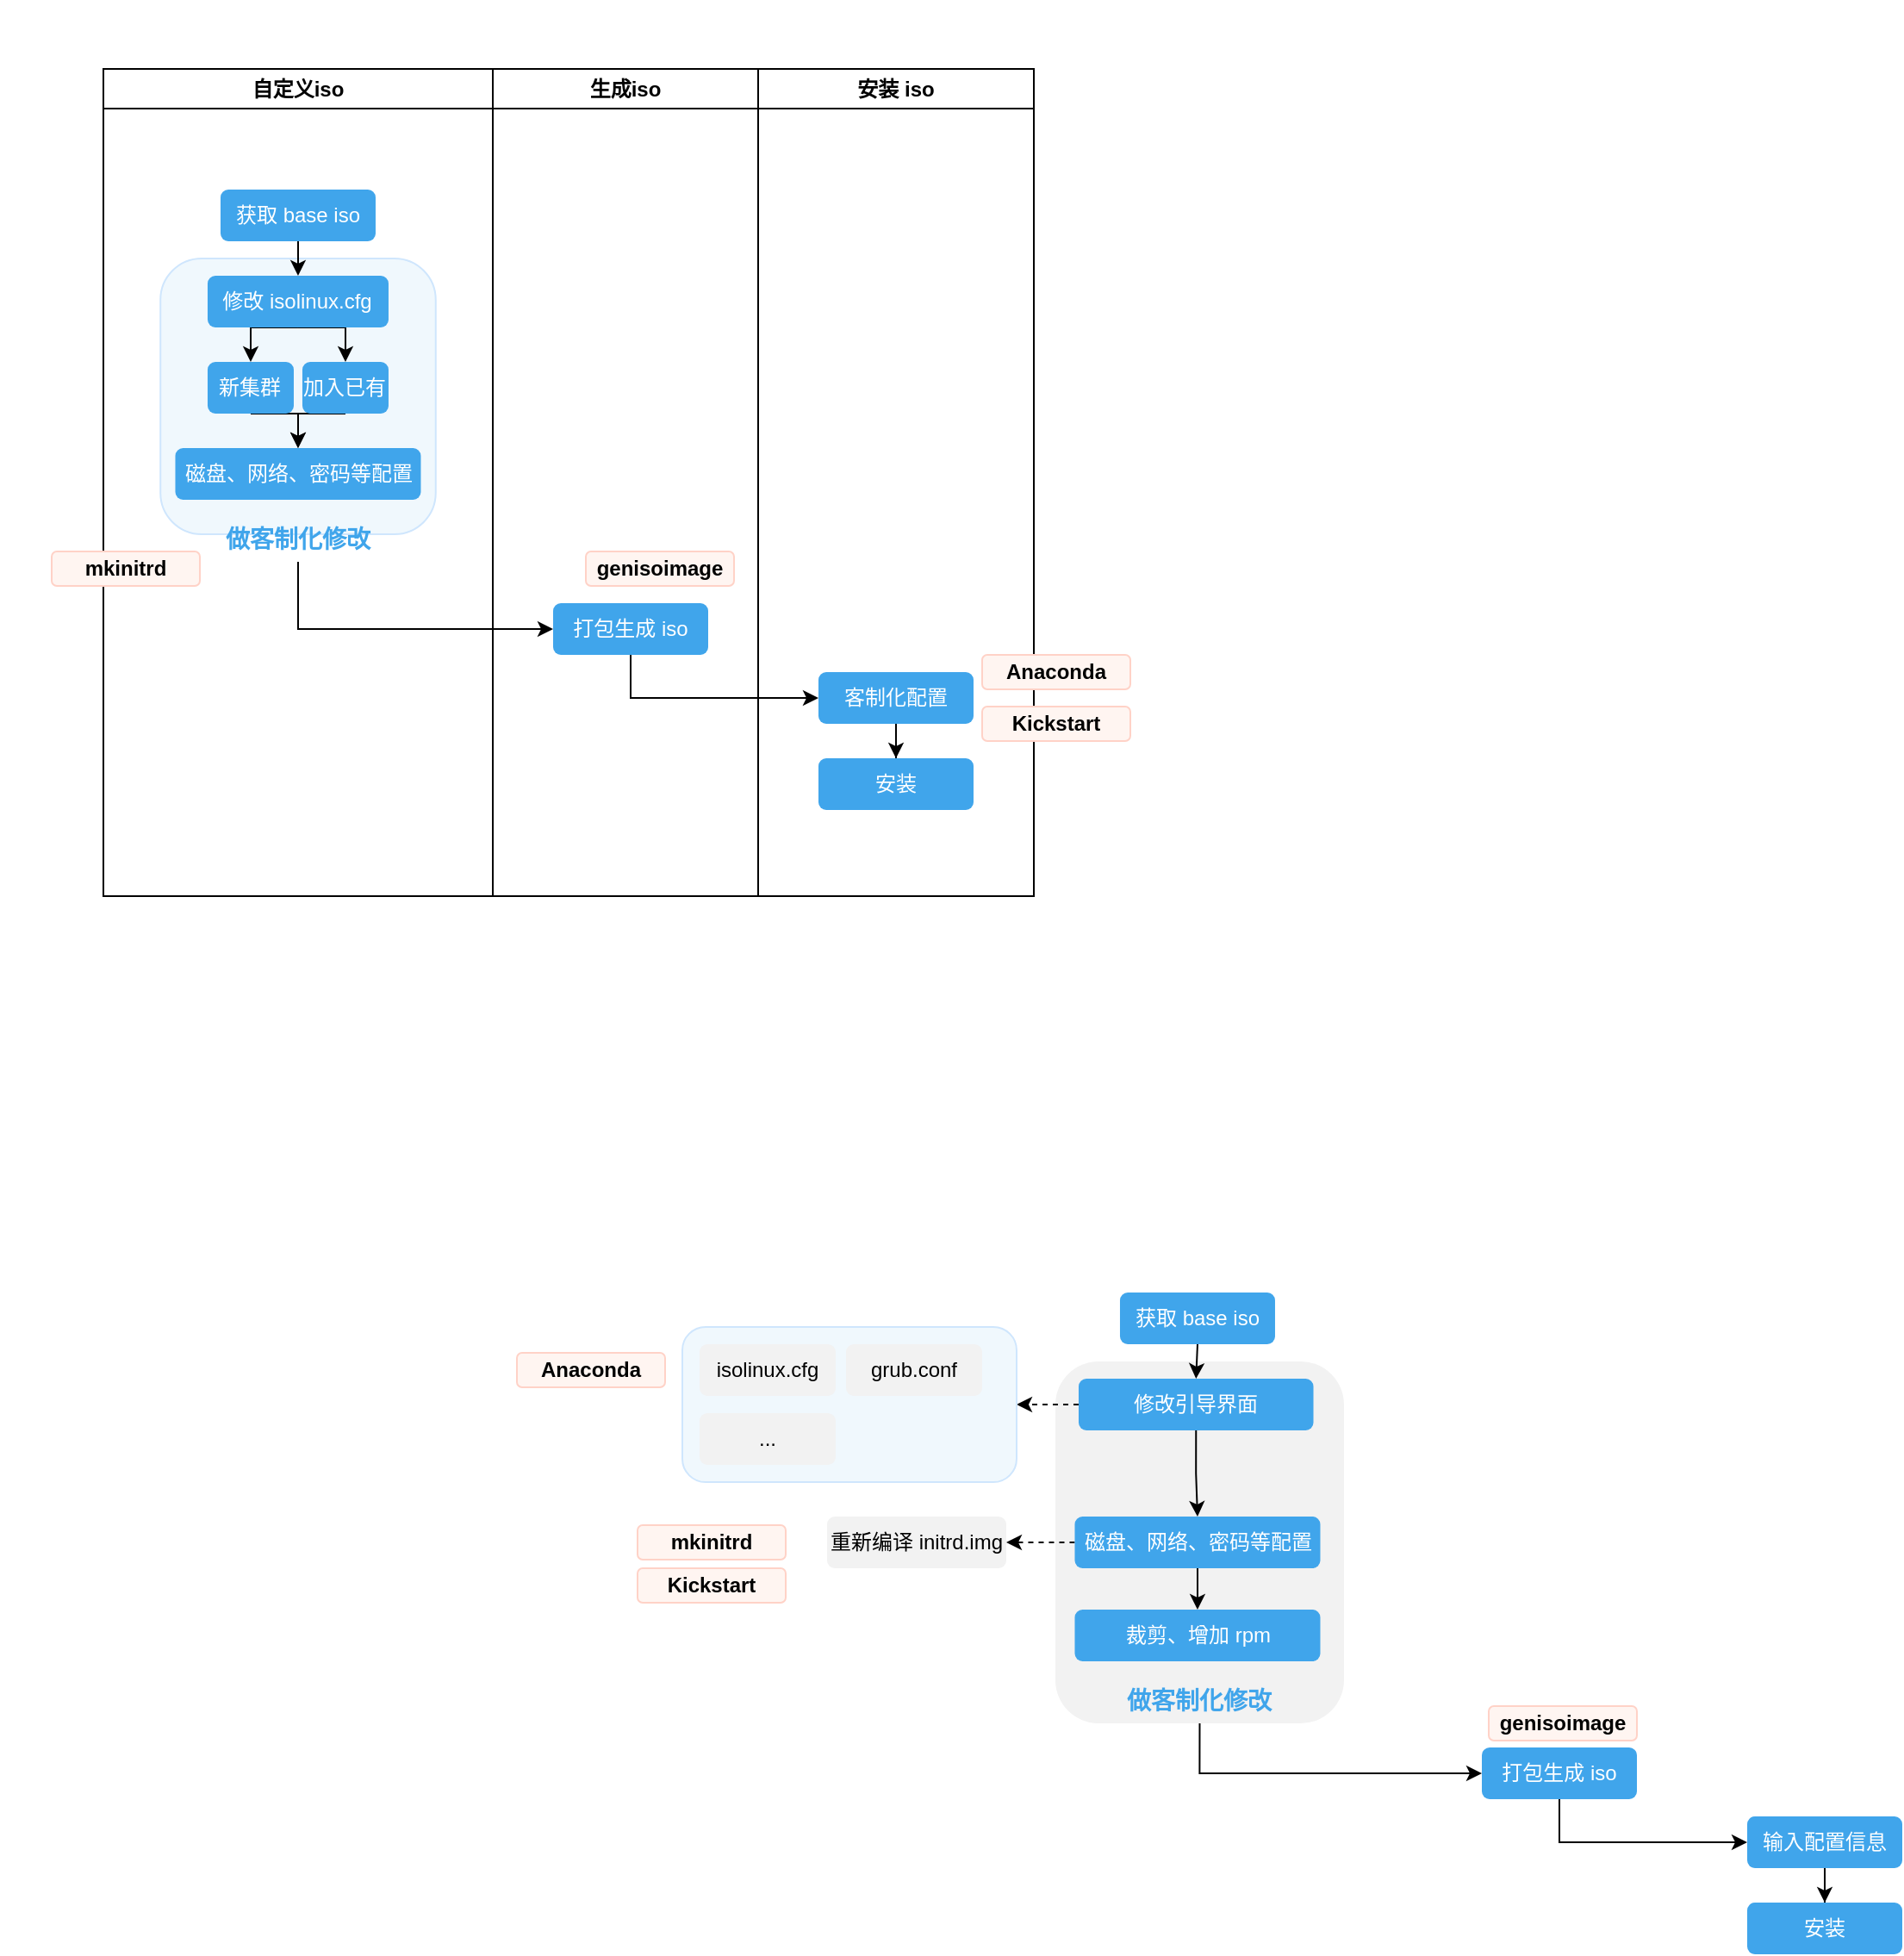 <mxfile version="21.5.0" type="device">
  <diagram name="第 1 页" id="XOo9WsLInw8IkKVvpxEV">
    <mxGraphModel dx="1816" dy="818" grid="0" gridSize="10" guides="1" tooltips="1" connect="1" arrows="1" fold="1" page="0" pageScale="1" pageWidth="827" pageHeight="1169" math="0" shadow="0">
      <root>
        <mxCell id="0" />
        <mxCell id="1" parent="0" />
        <mxCell id="NHebdgFzCEtWbn9ORVD--75" value="" style="rounded=1;whiteSpace=wrap;html=1;fillColor=#F2F2F2;strokeColor=none;" vertex="1" parent="1">
          <mxGeometry x="582.49" y="880" width="167.51" height="210" as="geometry" />
        </mxCell>
        <mxCell id="NHebdgFzCEtWbn9ORVD--34" value="" style="rounded=0;whiteSpace=wrap;html=1;strokeColor=none;" vertex="1" parent="1">
          <mxGeometry x="-30" y="90" width="710" height="570" as="geometry" />
        </mxCell>
        <mxCell id="NHebdgFzCEtWbn9ORVD--1" value="自定义iso" style="swimlane;whiteSpace=wrap;html=1;" vertex="1" parent="1">
          <mxGeometry x="30" y="130" width="226" height="480" as="geometry">
            <mxRectangle x="130" y="150" width="90" height="30" as="alternateBounds" />
          </mxGeometry>
        </mxCell>
        <mxCell id="NHebdgFzCEtWbn9ORVD--15" value="" style="rounded=1;whiteSpace=wrap;html=1;fillColor=#F0F8FD;strokeColor=#CFE6FD;" vertex="1" parent="NHebdgFzCEtWbn9ORVD--1">
          <mxGeometry x="33.12" y="110" width="159.75" height="160" as="geometry" />
        </mxCell>
        <mxCell id="NHebdgFzCEtWbn9ORVD--7" style="edgeStyle=orthogonalEdgeStyle;rounded=0;orthogonalLoop=1;jettySize=auto;html=1;exitX=0.5;exitY=1;exitDx=0;exitDy=0;entryX=0.5;entryY=0;entryDx=0;entryDy=0;" edge="1" parent="NHebdgFzCEtWbn9ORVD--1" source="NHebdgFzCEtWbn9ORVD--2" target="NHebdgFzCEtWbn9ORVD--5">
          <mxGeometry relative="1" as="geometry" />
        </mxCell>
        <mxCell id="NHebdgFzCEtWbn9ORVD--2" value="获取 base iso" style="rounded=1;whiteSpace=wrap;html=1;gradientColor=none;fillColor=#40A5EB;strokeColor=none;fontColor=#FFFFFF;" vertex="1" parent="NHebdgFzCEtWbn9ORVD--1">
          <mxGeometry x="67.99" y="70" width="90" height="30" as="geometry" />
        </mxCell>
        <mxCell id="NHebdgFzCEtWbn9ORVD--11" style="edgeStyle=orthogonalEdgeStyle;rounded=0;orthogonalLoop=1;jettySize=auto;html=1;exitX=0.5;exitY=1;exitDx=0;exitDy=0;entryX=0.5;entryY=0;entryDx=0;entryDy=0;" edge="1" parent="NHebdgFzCEtWbn9ORVD--1" source="NHebdgFzCEtWbn9ORVD--5" target="NHebdgFzCEtWbn9ORVD--8">
          <mxGeometry relative="1" as="geometry" />
        </mxCell>
        <mxCell id="NHebdgFzCEtWbn9ORVD--12" style="edgeStyle=orthogonalEdgeStyle;rounded=0;orthogonalLoop=1;jettySize=auto;html=1;exitX=0.5;exitY=1;exitDx=0;exitDy=0;entryX=0.5;entryY=0;entryDx=0;entryDy=0;" edge="1" parent="NHebdgFzCEtWbn9ORVD--1" source="NHebdgFzCEtWbn9ORVD--5" target="NHebdgFzCEtWbn9ORVD--9">
          <mxGeometry relative="1" as="geometry" />
        </mxCell>
        <mxCell id="NHebdgFzCEtWbn9ORVD--5" value="修改 isolinux.cfg" style="rounded=1;whiteSpace=wrap;html=1;gradientColor=none;fillColor=#40A5EB;strokeColor=none;fontColor=#FFFFFF;" vertex="1" parent="NHebdgFzCEtWbn9ORVD--1">
          <mxGeometry x="60.49" y="120" width="105" height="30" as="geometry" />
        </mxCell>
        <mxCell id="NHebdgFzCEtWbn9ORVD--13" style="edgeStyle=orthogonalEdgeStyle;rounded=0;orthogonalLoop=1;jettySize=auto;html=1;exitX=0.5;exitY=1;exitDx=0;exitDy=0;entryX=0.5;entryY=0;entryDx=0;entryDy=0;" edge="1" parent="NHebdgFzCEtWbn9ORVD--1" source="NHebdgFzCEtWbn9ORVD--8" target="NHebdgFzCEtWbn9ORVD--10">
          <mxGeometry relative="1" as="geometry" />
        </mxCell>
        <mxCell id="NHebdgFzCEtWbn9ORVD--8" value="新集群" style="rounded=1;whiteSpace=wrap;html=1;gradientColor=none;fillColor=#40A5EB;strokeColor=none;fontColor=#FFFFFF;" vertex="1" parent="NHebdgFzCEtWbn9ORVD--1">
          <mxGeometry x="60.49" y="170" width="50" height="30" as="geometry" />
        </mxCell>
        <mxCell id="NHebdgFzCEtWbn9ORVD--14" style="edgeStyle=orthogonalEdgeStyle;rounded=0;orthogonalLoop=1;jettySize=auto;html=1;exitX=0.5;exitY=1;exitDx=0;exitDy=0;" edge="1" parent="NHebdgFzCEtWbn9ORVD--1" source="NHebdgFzCEtWbn9ORVD--9">
          <mxGeometry relative="1" as="geometry">
            <mxPoint x="112.99" y="220" as="targetPoint" />
          </mxGeometry>
        </mxCell>
        <mxCell id="NHebdgFzCEtWbn9ORVD--9" value="加入已有" style="rounded=1;whiteSpace=wrap;html=1;gradientColor=none;fillColor=#40A5EB;strokeColor=none;fontColor=#FFFFFF;" vertex="1" parent="NHebdgFzCEtWbn9ORVD--1">
          <mxGeometry x="115.49" y="170" width="50" height="30" as="geometry" />
        </mxCell>
        <mxCell id="NHebdgFzCEtWbn9ORVD--10" value="磁盘、网络、密码等配置" style="rounded=1;whiteSpace=wrap;html=1;gradientColor=none;fillColor=#40A5EB;strokeColor=none;fontColor=#FFFFFF;" vertex="1" parent="NHebdgFzCEtWbn9ORVD--1">
          <mxGeometry x="41.74" y="220" width="142.5" height="30" as="geometry" />
        </mxCell>
        <mxCell id="NHebdgFzCEtWbn9ORVD--16" value="&lt;span style=&quot;font-size: 14px;&quot;&gt;&lt;b&gt;&lt;font color=&quot;#40a5eb&quot;&gt;做客制化修改&lt;/font&gt;&lt;/b&gt;&lt;/span&gt;" style="text;html=1;strokeColor=none;fillColor=none;align=center;verticalAlign=middle;whiteSpace=wrap;rounded=0;" vertex="1" parent="NHebdgFzCEtWbn9ORVD--1">
          <mxGeometry x="62.99" y="260" width="100" height="26" as="geometry" />
        </mxCell>
        <mxCell id="NHebdgFzCEtWbn9ORVD--3" value="生成iso" style="swimlane;whiteSpace=wrap;html=1;startSize=23;" vertex="1" parent="1">
          <mxGeometry x="256" y="130" width="154" height="480" as="geometry">
            <mxRectangle x="130" y="150" width="90" height="30" as="alternateBounds" />
          </mxGeometry>
        </mxCell>
        <mxCell id="NHebdgFzCEtWbn9ORVD--4" value="打包生成 iso" style="rounded=1;whiteSpace=wrap;html=1;gradientColor=none;fillColor=#40A5EB;strokeColor=none;fontColor=#FFFFFF;" vertex="1" parent="NHebdgFzCEtWbn9ORVD--3">
          <mxGeometry x="35" y="310" width="90" height="30" as="geometry" />
        </mxCell>
        <mxCell id="NHebdgFzCEtWbn9ORVD--35" value="&lt;b&gt;genisoimage&lt;/b&gt;" style="rounded=1;whiteSpace=wrap;html=1;fillColor=#FFF5F1;strokeColor=#FFD2C7;" vertex="1" parent="NHebdgFzCEtWbn9ORVD--3">
          <mxGeometry x="54" y="280" width="86" height="20" as="geometry" />
        </mxCell>
        <mxCell id="NHebdgFzCEtWbn9ORVD--17" style="edgeStyle=orthogonalEdgeStyle;rounded=0;orthogonalLoop=1;jettySize=auto;html=1;exitX=0.5;exitY=1;exitDx=0;exitDy=0;entryX=0;entryY=0.5;entryDx=0;entryDy=0;" edge="1" parent="1" source="NHebdgFzCEtWbn9ORVD--16" target="NHebdgFzCEtWbn9ORVD--4">
          <mxGeometry relative="1" as="geometry" />
        </mxCell>
        <mxCell id="NHebdgFzCEtWbn9ORVD--20" value="安装 iso" style="swimlane;whiteSpace=wrap;html=1;" vertex="1" parent="1">
          <mxGeometry x="410" y="130" width="160" height="480" as="geometry">
            <mxRectangle x="130" y="150" width="90" height="30" as="alternateBounds" />
          </mxGeometry>
        </mxCell>
        <mxCell id="NHebdgFzCEtWbn9ORVD--31" style="edgeStyle=orthogonalEdgeStyle;rounded=0;orthogonalLoop=1;jettySize=auto;html=1;exitX=0.5;exitY=1;exitDx=0;exitDy=0;" edge="1" parent="NHebdgFzCEtWbn9ORVD--20" source="NHebdgFzCEtWbn9ORVD--21" target="NHebdgFzCEtWbn9ORVD--30">
          <mxGeometry relative="1" as="geometry" />
        </mxCell>
        <mxCell id="NHebdgFzCEtWbn9ORVD--21" value="客制化配置" style="rounded=1;whiteSpace=wrap;html=1;gradientColor=none;fillColor=#40A5EB;strokeColor=none;fontColor=#FFFFFF;" vertex="1" parent="NHebdgFzCEtWbn9ORVD--20">
          <mxGeometry x="35" y="350" width="90" height="30" as="geometry" />
        </mxCell>
        <mxCell id="NHebdgFzCEtWbn9ORVD--30" value="安装" style="rounded=1;whiteSpace=wrap;html=1;gradientColor=none;fillColor=#40A5EB;strokeColor=none;fontColor=#FFFFFF;" vertex="1" parent="NHebdgFzCEtWbn9ORVD--20">
          <mxGeometry x="35" y="400" width="90" height="30" as="geometry" />
        </mxCell>
        <mxCell id="NHebdgFzCEtWbn9ORVD--22" style="edgeStyle=orthogonalEdgeStyle;rounded=0;orthogonalLoop=1;jettySize=auto;html=1;exitX=0.5;exitY=1;exitDx=0;exitDy=0;entryX=0;entryY=0.5;entryDx=0;entryDy=0;" edge="1" parent="1" source="NHebdgFzCEtWbn9ORVD--4" target="NHebdgFzCEtWbn9ORVD--21">
          <mxGeometry relative="1" as="geometry" />
        </mxCell>
        <mxCell id="NHebdgFzCEtWbn9ORVD--36" value="&lt;b&gt;Anaconda&lt;/b&gt;" style="rounded=1;whiteSpace=wrap;html=1;fillColor=#FFF5F1;strokeColor=#FFD2C7;" vertex="1" parent="1">
          <mxGeometry x="540" y="470" width="86" height="20" as="geometry" />
        </mxCell>
        <mxCell id="NHebdgFzCEtWbn9ORVD--37" value="&lt;b&gt;Kickstart&lt;/b&gt;" style="rounded=1;whiteSpace=wrap;html=1;fillColor=#FFF5F1;strokeColor=#FFD2C7;" vertex="1" parent="1">
          <mxGeometry x="540" y="500" width="86" height="20" as="geometry" />
        </mxCell>
        <mxCell id="NHebdgFzCEtWbn9ORVD--38" value="&lt;b&gt;mkinitrd&lt;/b&gt;" style="rounded=1;whiteSpace=wrap;html=1;fillColor=#FFF5F1;strokeColor=#FFD2C7;" vertex="1" parent="1">
          <mxGeometry y="410" width="86" height="20" as="geometry" />
        </mxCell>
        <mxCell id="NHebdgFzCEtWbn9ORVD--40" style="edgeStyle=orthogonalEdgeStyle;rounded=0;orthogonalLoop=1;jettySize=auto;html=1;exitX=0.5;exitY=1;exitDx=0;exitDy=0;entryX=0.5;entryY=0;entryDx=0;entryDy=0;" edge="1" parent="1" source="NHebdgFzCEtWbn9ORVD--41" target="NHebdgFzCEtWbn9ORVD--44">
          <mxGeometry relative="1" as="geometry" />
        </mxCell>
        <mxCell id="NHebdgFzCEtWbn9ORVD--41" value="获取 base iso" style="rounded=1;whiteSpace=wrap;html=1;gradientColor=none;fillColor=#40A5EB;strokeColor=none;fontColor=#FFFFFF;" vertex="1" parent="1">
          <mxGeometry x="619.99" y="840" width="90" height="30" as="geometry" />
        </mxCell>
        <mxCell id="NHebdgFzCEtWbn9ORVD--65" style="edgeStyle=orthogonalEdgeStyle;rounded=0;orthogonalLoop=1;jettySize=auto;html=1;exitX=0;exitY=0.5;exitDx=0;exitDy=0;entryX=1;entryY=0.5;entryDx=0;entryDy=0;dashed=1;" edge="1" parent="1" source="NHebdgFzCEtWbn9ORVD--44" target="NHebdgFzCEtWbn9ORVD--61">
          <mxGeometry relative="1" as="geometry" />
        </mxCell>
        <mxCell id="NHebdgFzCEtWbn9ORVD--66" style="edgeStyle=orthogonalEdgeStyle;rounded=0;orthogonalLoop=1;jettySize=auto;html=1;exitX=0.5;exitY=1;exitDx=0;exitDy=0;entryX=0.5;entryY=0;entryDx=0;entryDy=0;" edge="1" parent="1" source="NHebdgFzCEtWbn9ORVD--44" target="NHebdgFzCEtWbn9ORVD--49">
          <mxGeometry relative="1" as="geometry" />
        </mxCell>
        <mxCell id="NHebdgFzCEtWbn9ORVD--44" value="修改引导界面" style="rounded=1;whiteSpace=wrap;html=1;gradientColor=none;fillColor=#40A5EB;strokeColor=none;fontColor=#FFFFFF;" vertex="1" parent="1">
          <mxGeometry x="596" y="890" width="136.26" height="30" as="geometry" />
        </mxCell>
        <mxCell id="NHebdgFzCEtWbn9ORVD--70" style="edgeStyle=orthogonalEdgeStyle;rounded=0;orthogonalLoop=1;jettySize=auto;html=1;exitX=0;exitY=0.5;exitDx=0;exitDy=0;entryX=1;entryY=0.5;entryDx=0;entryDy=0;dashed=1;" edge="1" parent="1" source="NHebdgFzCEtWbn9ORVD--49" target="NHebdgFzCEtWbn9ORVD--73">
          <mxGeometry relative="1" as="geometry">
            <mxPoint x="560" y="1011" as="targetPoint" />
          </mxGeometry>
        </mxCell>
        <mxCell id="NHebdgFzCEtWbn9ORVD--80" style="edgeStyle=orthogonalEdgeStyle;rounded=0;orthogonalLoop=1;jettySize=auto;html=1;exitX=0.5;exitY=1;exitDx=0;exitDy=0;entryX=0.5;entryY=0;entryDx=0;entryDy=0;" edge="1" parent="1" source="NHebdgFzCEtWbn9ORVD--49" target="NHebdgFzCEtWbn9ORVD--79">
          <mxGeometry relative="1" as="geometry" />
        </mxCell>
        <mxCell id="NHebdgFzCEtWbn9ORVD--49" value="磁盘、网络、密码等配置" style="rounded=1;whiteSpace=wrap;html=1;gradientColor=none;fillColor=#40A5EB;strokeColor=none;fontColor=#FFFFFF;" vertex="1" parent="1">
          <mxGeometry x="593.74" y="970" width="142.5" height="30" as="geometry" />
        </mxCell>
        <mxCell id="NHebdgFzCEtWbn9ORVD--50" value="&lt;span style=&quot;font-size: 14px;&quot;&gt;&lt;b&gt;&lt;font color=&quot;#40a5eb&quot;&gt;做客制化修改&lt;/font&gt;&lt;/b&gt;&lt;/span&gt;" style="text;html=1;strokeColor=none;fillColor=none;align=center;verticalAlign=middle;whiteSpace=wrap;rounded=0;" vertex="1" parent="1">
          <mxGeometry x="616.24" y="1064" width="100" height="26" as="geometry" />
        </mxCell>
        <mxCell id="NHebdgFzCEtWbn9ORVD--51" value="打包生成 iso" style="rounded=1;whiteSpace=wrap;html=1;gradientColor=none;fillColor=#40A5EB;strokeColor=none;fontColor=#FFFFFF;" vertex="1" parent="1">
          <mxGeometry x="830" y="1104" width="90" height="30" as="geometry" />
        </mxCell>
        <mxCell id="NHebdgFzCEtWbn9ORVD--52" value="&lt;b&gt;genisoimage&lt;/b&gt;" style="rounded=1;whiteSpace=wrap;html=1;fillColor=#FFF5F1;strokeColor=#FFD2C7;" vertex="1" parent="1">
          <mxGeometry x="834" y="1080" width="86" height="20" as="geometry" />
        </mxCell>
        <mxCell id="NHebdgFzCEtWbn9ORVD--53" style="edgeStyle=orthogonalEdgeStyle;rounded=0;orthogonalLoop=1;jettySize=auto;html=1;entryX=0;entryY=0.5;entryDx=0;entryDy=0;exitX=0.5;exitY=1;exitDx=0;exitDy=0;" edge="1" parent="1" source="NHebdgFzCEtWbn9ORVD--75" target="NHebdgFzCEtWbn9ORVD--51">
          <mxGeometry relative="1" as="geometry">
            <mxPoint x="665" y="1040" as="sourcePoint" />
          </mxGeometry>
        </mxCell>
        <mxCell id="NHebdgFzCEtWbn9ORVD--54" style="edgeStyle=orthogonalEdgeStyle;rounded=0;orthogonalLoop=1;jettySize=auto;html=1;exitX=0.5;exitY=1;exitDx=0;exitDy=0;" edge="1" parent="1" source="NHebdgFzCEtWbn9ORVD--55" target="NHebdgFzCEtWbn9ORVD--56">
          <mxGeometry relative="1" as="geometry" />
        </mxCell>
        <mxCell id="NHebdgFzCEtWbn9ORVD--55" value="输入配置信息" style="rounded=1;whiteSpace=wrap;html=1;gradientColor=none;fillColor=#40A5EB;strokeColor=none;fontColor=#FFFFFF;" vertex="1" parent="1">
          <mxGeometry x="984" y="1144" width="90" height="30" as="geometry" />
        </mxCell>
        <mxCell id="NHebdgFzCEtWbn9ORVD--56" value="安装" style="rounded=1;whiteSpace=wrap;html=1;gradientColor=none;fillColor=#40A5EB;strokeColor=none;fontColor=#FFFFFF;" vertex="1" parent="1">
          <mxGeometry x="984" y="1194" width="90" height="30" as="geometry" />
        </mxCell>
        <mxCell id="NHebdgFzCEtWbn9ORVD--57" style="edgeStyle=orthogonalEdgeStyle;rounded=0;orthogonalLoop=1;jettySize=auto;html=1;exitX=0.5;exitY=1;exitDx=0;exitDy=0;entryX=0;entryY=0.5;entryDx=0;entryDy=0;" edge="1" parent="1" source="NHebdgFzCEtWbn9ORVD--51" target="NHebdgFzCEtWbn9ORVD--55">
          <mxGeometry relative="1" as="geometry" />
        </mxCell>
        <mxCell id="NHebdgFzCEtWbn9ORVD--58" value="&lt;b&gt;Anaconda&lt;/b&gt;" style="rounded=1;whiteSpace=wrap;html=1;fillColor=#FFF5F1;strokeColor=#FFD2C7;" vertex="1" parent="1">
          <mxGeometry x="270" y="875" width="86" height="20" as="geometry" />
        </mxCell>
        <mxCell id="NHebdgFzCEtWbn9ORVD--59" value="&lt;b&gt;Kickstart&lt;/b&gt;" style="rounded=1;whiteSpace=wrap;html=1;fillColor=#FFF5F1;strokeColor=#FFD2C7;" vertex="1" parent="1">
          <mxGeometry x="340" y="1000" width="86" height="20" as="geometry" />
        </mxCell>
        <mxCell id="NHebdgFzCEtWbn9ORVD--60" value="&lt;b&gt;mkinitrd&lt;/b&gt;" style="rounded=1;whiteSpace=wrap;html=1;fillColor=#FFF5F1;strokeColor=#FFD2C7;" vertex="1" parent="1">
          <mxGeometry x="340" y="975" width="86" height="20" as="geometry" />
        </mxCell>
        <mxCell id="NHebdgFzCEtWbn9ORVD--61" value="" style="rounded=1;whiteSpace=wrap;html=1;fillColor=#F0F8FD;strokeColor=#CFE6FD;" vertex="1" parent="1">
          <mxGeometry x="366" y="860" width="194" height="90" as="geometry" />
        </mxCell>
        <mxCell id="NHebdgFzCEtWbn9ORVD--62" value="isolinux.cfg" style="rounded=1;whiteSpace=wrap;html=1;fillColor=#F2F2F2;strokeColor=none;" vertex="1" parent="1">
          <mxGeometry x="376" y="870" width="79" height="30" as="geometry" />
        </mxCell>
        <mxCell id="NHebdgFzCEtWbn9ORVD--63" value="grub.conf" style="rounded=1;whiteSpace=wrap;html=1;fillColor=#F2F2F2;strokeColor=none;" vertex="1" parent="1">
          <mxGeometry x="461" y="870" width="79" height="30" as="geometry" />
        </mxCell>
        <mxCell id="NHebdgFzCEtWbn9ORVD--64" value="..." style="rounded=1;whiteSpace=wrap;html=1;fillColor=#F2F2F2;strokeColor=none;" vertex="1" parent="1">
          <mxGeometry x="376" y="910" width="79" height="30" as="geometry" />
        </mxCell>
        <mxCell id="NHebdgFzCEtWbn9ORVD--73" value="重新编译 initrd.img" style="rounded=1;whiteSpace=wrap;html=1;fillColor=#F2F2F2;strokeColor=none;" vertex="1" parent="1">
          <mxGeometry x="450" y="970" width="104" height="30" as="geometry" />
        </mxCell>
        <mxCell id="NHebdgFzCEtWbn9ORVD--79" value="裁剪、增加 rpm" style="rounded=1;whiteSpace=wrap;html=1;gradientColor=none;fillColor=#40A5EB;strokeColor=none;fontColor=#FFFFFF;" vertex="1" parent="1">
          <mxGeometry x="593.74" y="1024" width="142.5" height="30" as="geometry" />
        </mxCell>
      </root>
    </mxGraphModel>
  </diagram>
</mxfile>
